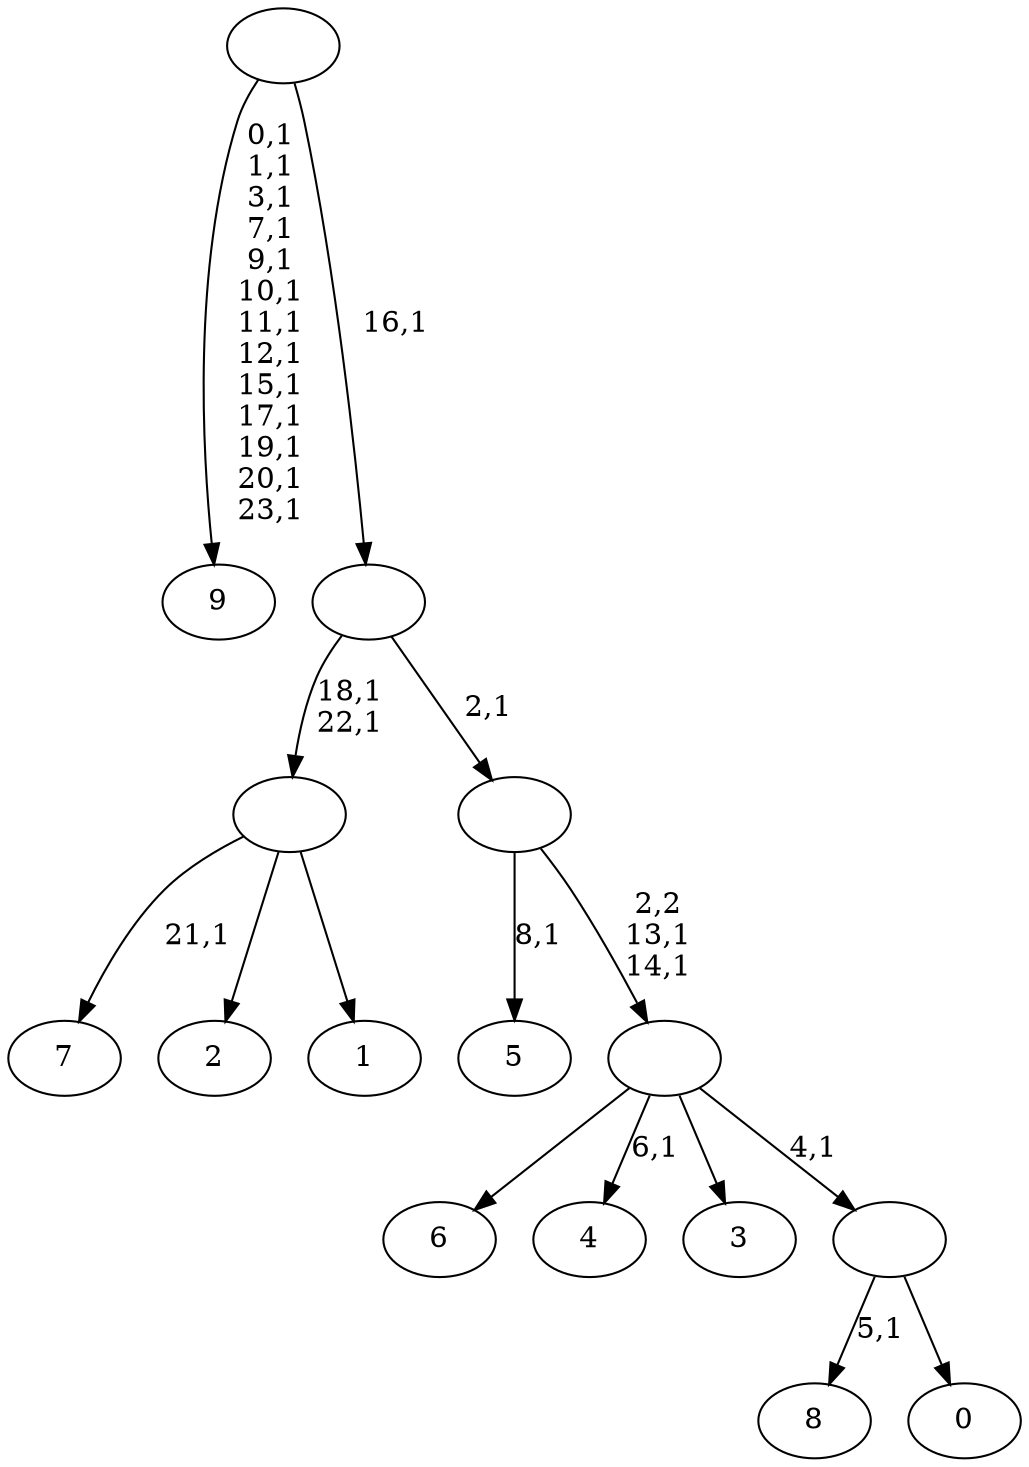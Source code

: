 digraph T {
	34 [label="9"]
	20 [label="8"]
	18 [label="7"]
	16 [label="6"]
	15 [label="5"]
	13 [label="4"]
	11 [label="3"]
	10 [label="2"]
	9 [label="1"]
	8 [label=""]
	6 [label="0"]
	5 [label=""]
	4 [label=""]
	2 [label=""]
	1 [label=""]
	0 [label=""]
	8 -> 18 [label="21,1"]
	8 -> 10 [label=""]
	8 -> 9 [label=""]
	5 -> 20 [label="5,1"]
	5 -> 6 [label=""]
	4 -> 13 [label="6,1"]
	4 -> 16 [label=""]
	4 -> 11 [label=""]
	4 -> 5 [label="4,1"]
	2 -> 4 [label="2,2\n13,1\n14,1"]
	2 -> 15 [label="8,1"]
	1 -> 8 [label="18,1\n22,1"]
	1 -> 2 [label="2,1"]
	0 -> 34 [label="0,1\n1,1\n3,1\n7,1\n9,1\n10,1\n11,1\n12,1\n15,1\n17,1\n19,1\n20,1\n23,1"]
	0 -> 1 [label="16,1"]
}
